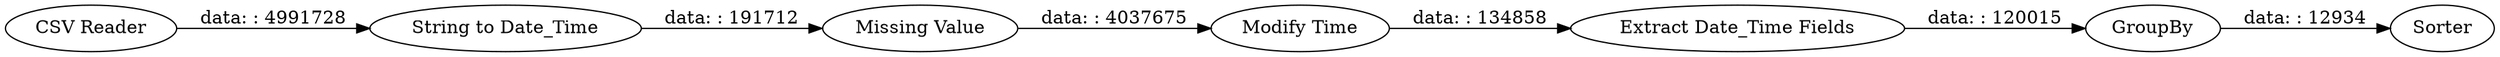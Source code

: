 digraph {
	"2563231166849965634_42" [label="Extract Date_Time Fields"]
	"2563231166849965634_36" [label="Modify Time"]
	"2563231166849965634_16" [label="String to Date_Time"]
	"2563231166849965634_39" [label=Sorter]
	"2563231166849965634_38" [label=GroupBy]
	"2563231166849965634_41" [label="CSV Reader"]
	"2563231166849965634_40" [label="Missing Value"]
	"2563231166849965634_16" -> "2563231166849965634_40" [label="data: : 191712"]
	"2563231166849965634_42" -> "2563231166849965634_38" [label="data: : 120015"]
	"2563231166849965634_41" -> "2563231166849965634_16" [label="data: : 4991728"]
	"2563231166849965634_40" -> "2563231166849965634_36" [label="data: : 4037675"]
	"2563231166849965634_38" -> "2563231166849965634_39" [label="data: : 12934"]
	"2563231166849965634_36" -> "2563231166849965634_42" [label="data: : 134858"]
	rankdir=LR
}
